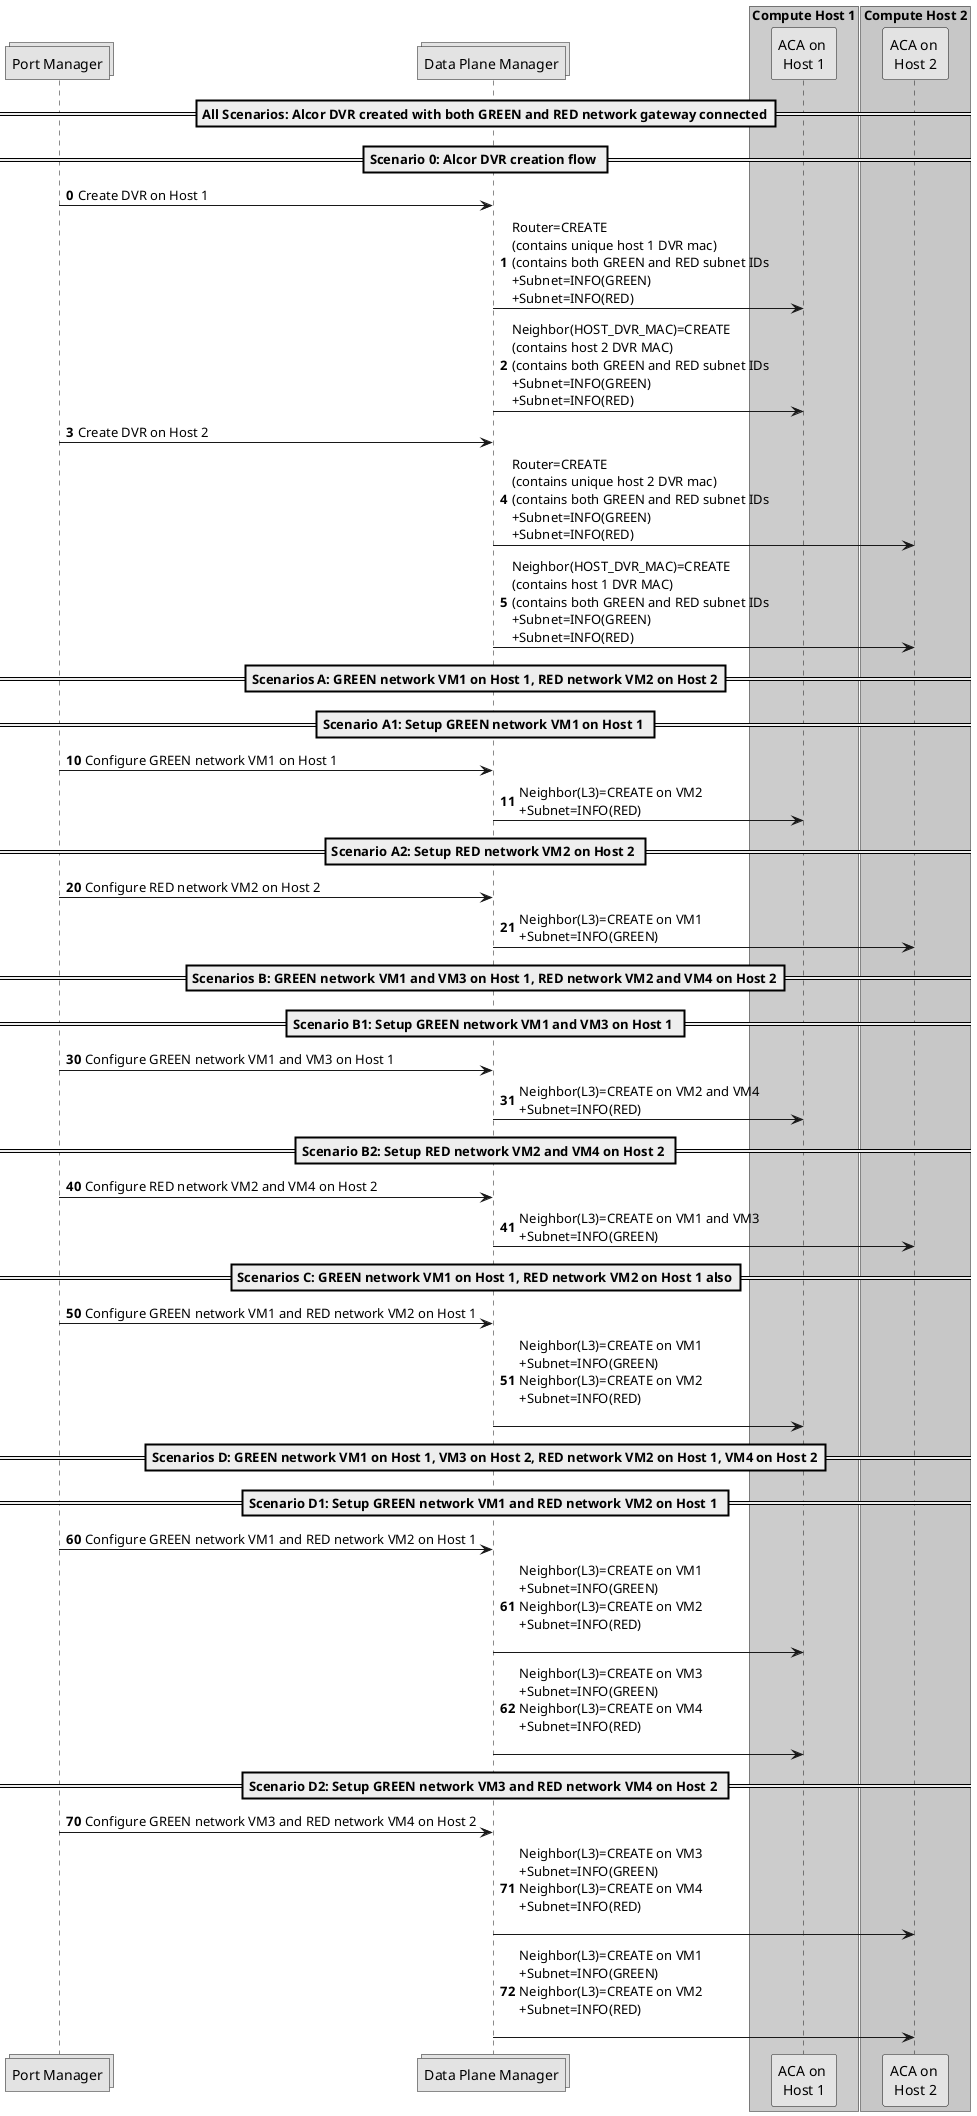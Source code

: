 ' Copyright 2019 The Alcor Authors.

' Licensed under the Apache License, Version 2.0 (the "License");
'        you may not use this file except in compliance with the License.
'        You may obtain a copy of the License at

'        http://www.apache.org/licenses/LICENSE-2.0

'        Unless required by applicable law or agreed to in writing, software
'        distributed under the License is distributed on an "AS IS" BASIS,
'        WITHOUT WARRANTIES OR CONDITIONS OF ANY KIND, either express or implied.
'        See the License for the specific language governing permissions and
'        limitations under the License.

@startuml

skinparam monochrome true

collections "Port Manager"
collections "Data Plane Manager"

box "Compute Host 1" #LightBlue
participant "ACA on \nHost 1"
end box

box "Compute Host 2" #LightGreen
participant "ACA on \nHost 2"
end box

==All Scenarios: Alcor DVR created with both GREEN and RED network gateway connected==

==Scenario 0: Alcor DVR creation flow ==
autonumber 0
"Port Manager" -> "Data Plane Manager": Create DVR on Host 1
"Data Plane Manager" -> "ACA on \nHost 1": Router=CREATE\n(contains unique host 1 DVR mac)\n(contains both GREEN and RED subnet IDs\n+Subnet=INFO(GREEN)\n+Subnet=INFO(RED)
"Data Plane Manager" -> "ACA on \nHost 1": Neighbor(HOST_DVR_MAC)=CREATE\n(contains host 2 DVR MAC)\n(contains both GREEN and RED subnet IDs\n+Subnet=INFO(GREEN)\n+Subnet=INFO(RED)

"Port Manager" -> "Data Plane Manager": Create DVR on Host 2
"Data Plane Manager" -> "ACA on \nHost 2": Router=CREATE\n(contains unique host 2 DVR mac)\n(contains both GREEN and RED subnet IDs\n+Subnet=INFO(GREEN)\n+Subnet=INFO(RED)
"Data Plane Manager" -> "ACA on \nHost 2": Neighbor(HOST_DVR_MAC)=CREATE\n(contains host 1 DVR MAC)\n(contains both GREEN and RED subnet IDs\n+Subnet=INFO(GREEN)\n+Subnet=INFO(RED)


==Scenarios A: GREEN network VM1 on Host 1, RED network VM2 on Host 2==

==Scenario A1: Setup GREEN network VM1 on Host 1 ==
autonumber 10
"Port Manager" -> "Data Plane Manager": Configure GREEN network VM1 on Host 1
"Data Plane Manager" -> "ACA on \nHost 1": Neighbor(L3)=CREATE on VM2\n+Subnet=INFO(RED)

==Scenario A2: Setup RED network VM2 on Host 2 ==
autonumber 20
"Port Manager" -> "Data Plane Manager": Configure RED network VM2 on Host 2
"Data Plane Manager" -> "ACA on \nHost 2": Neighbor(L3)=CREATE on VM1\n+Subnet=INFO(GREEN)


==Scenarios B: GREEN network VM1 and VM3 on Host 1, RED network VM2 and VM4 on Host 2==

==Scenario B1: Setup GREEN network VM1 and VM3 on Host 1 ==
autonumber 30
"Port Manager" -> "Data Plane Manager": Configure GREEN network VM1 and VM3 on Host 1
"Data Plane Manager" -> "ACA on \nHost 1": Neighbor(L3)=CREATE on VM2 and VM4\n+Subnet=INFO(RED)

==Scenario B2: Setup RED network VM2 and VM4 on Host 2 ==
autonumber 40
"Port Manager" -> "Data Plane Manager": Configure RED network VM2 and VM4 on Host 2
"Data Plane Manager" -> "ACA on \nHost 2": Neighbor(L3)=CREATE on VM1 and VM3\n+Subnet=INFO(GREEN)


==Scenarios C: GREEN network VM1 on Host 1, RED network VM2 on Host 1 also==

autonumber 50
"Port Manager" -> "Data Plane Manager": Configure GREEN network VM1 and RED network VM2 on Host 1
"Data Plane Manager" -> "ACA on \nHost 1": Neighbor(L3)=CREATE on VM1\n+Subnet=INFO(GREEN)\nNeighbor(L3)=CREATE on VM2\n+Subnet=INFO(RED)\n


==Scenarios D: GREEN network VM1 on Host 1, VM3 on Host 2, RED network VM2 on Host 1, VM4 on Host 2==

==Scenario D1: Setup GREEN network VM1 and RED network VM2 on Host 1 ==
autonumber 60
"Port Manager" -> "Data Plane Manager": Configure GREEN network VM1 and RED network VM2 on Host 1
"Data Plane Manager" -> "ACA on \nHost 1": Neighbor(L3)=CREATE on VM1\n+Subnet=INFO(GREEN)\nNeighbor(L3)=CREATE on VM2\n+Subnet=INFO(RED)\n
"Data Plane Manager" -> "ACA on \nHost 1": Neighbor(L3)=CREATE on VM3\n+Subnet=INFO(GREEN)\nNeighbor(L3)=CREATE on VM4\n+Subnet=INFO(RED)\n

==Scenario D2: Setup GREEN network VM3 and RED network VM4 on Host 2 ==
autonumber 70
"Port Manager" -> "Data Plane Manager": Configure GREEN network VM3 and RED network VM4 on Host 2
"Data Plane Manager" -> "ACA on \nHost 2": Neighbor(L3)=CREATE on VM3\n+Subnet=INFO(GREEN)\nNeighbor(L3)=CREATE on VM4\n+Subnet=INFO(RED)\n
"Data Plane Manager" -> "ACA on \nHost 2": Neighbor(L3)=CREATE on VM1\n+Subnet=INFO(GREEN)\nNeighbor(L3)=CREATE on VM2\n+Subnet=INFO(RED)\n



@enduml

